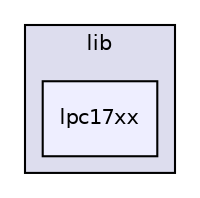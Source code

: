 digraph "/home/esdentem/projects/libopencm3/libopencm3-git/lib/lpc17xx/" {
  compound=true
  node [ fontsize="10", fontname="Helvetica"];
  edge [ labelfontsize="10", labelfontname="Helvetica"];
  subgraph clusterdir_97aefd0d527b934f1d99a682da8fe6a9 {
    graph [ bgcolor="#ddddee", pencolor="black", label="lib" fontname="Helvetica", fontsize="10", URL="dir_97aefd0d527b934f1d99a682da8fe6a9.html"]
  dir_f9dfdb53076d236e85e20774ccbdc816 [shape=box, label="lpc17xx", style="filled", fillcolor="#eeeeff", pencolor="black", URL="dir_f9dfdb53076d236e85e20774ccbdc816.html"];
  }
}
